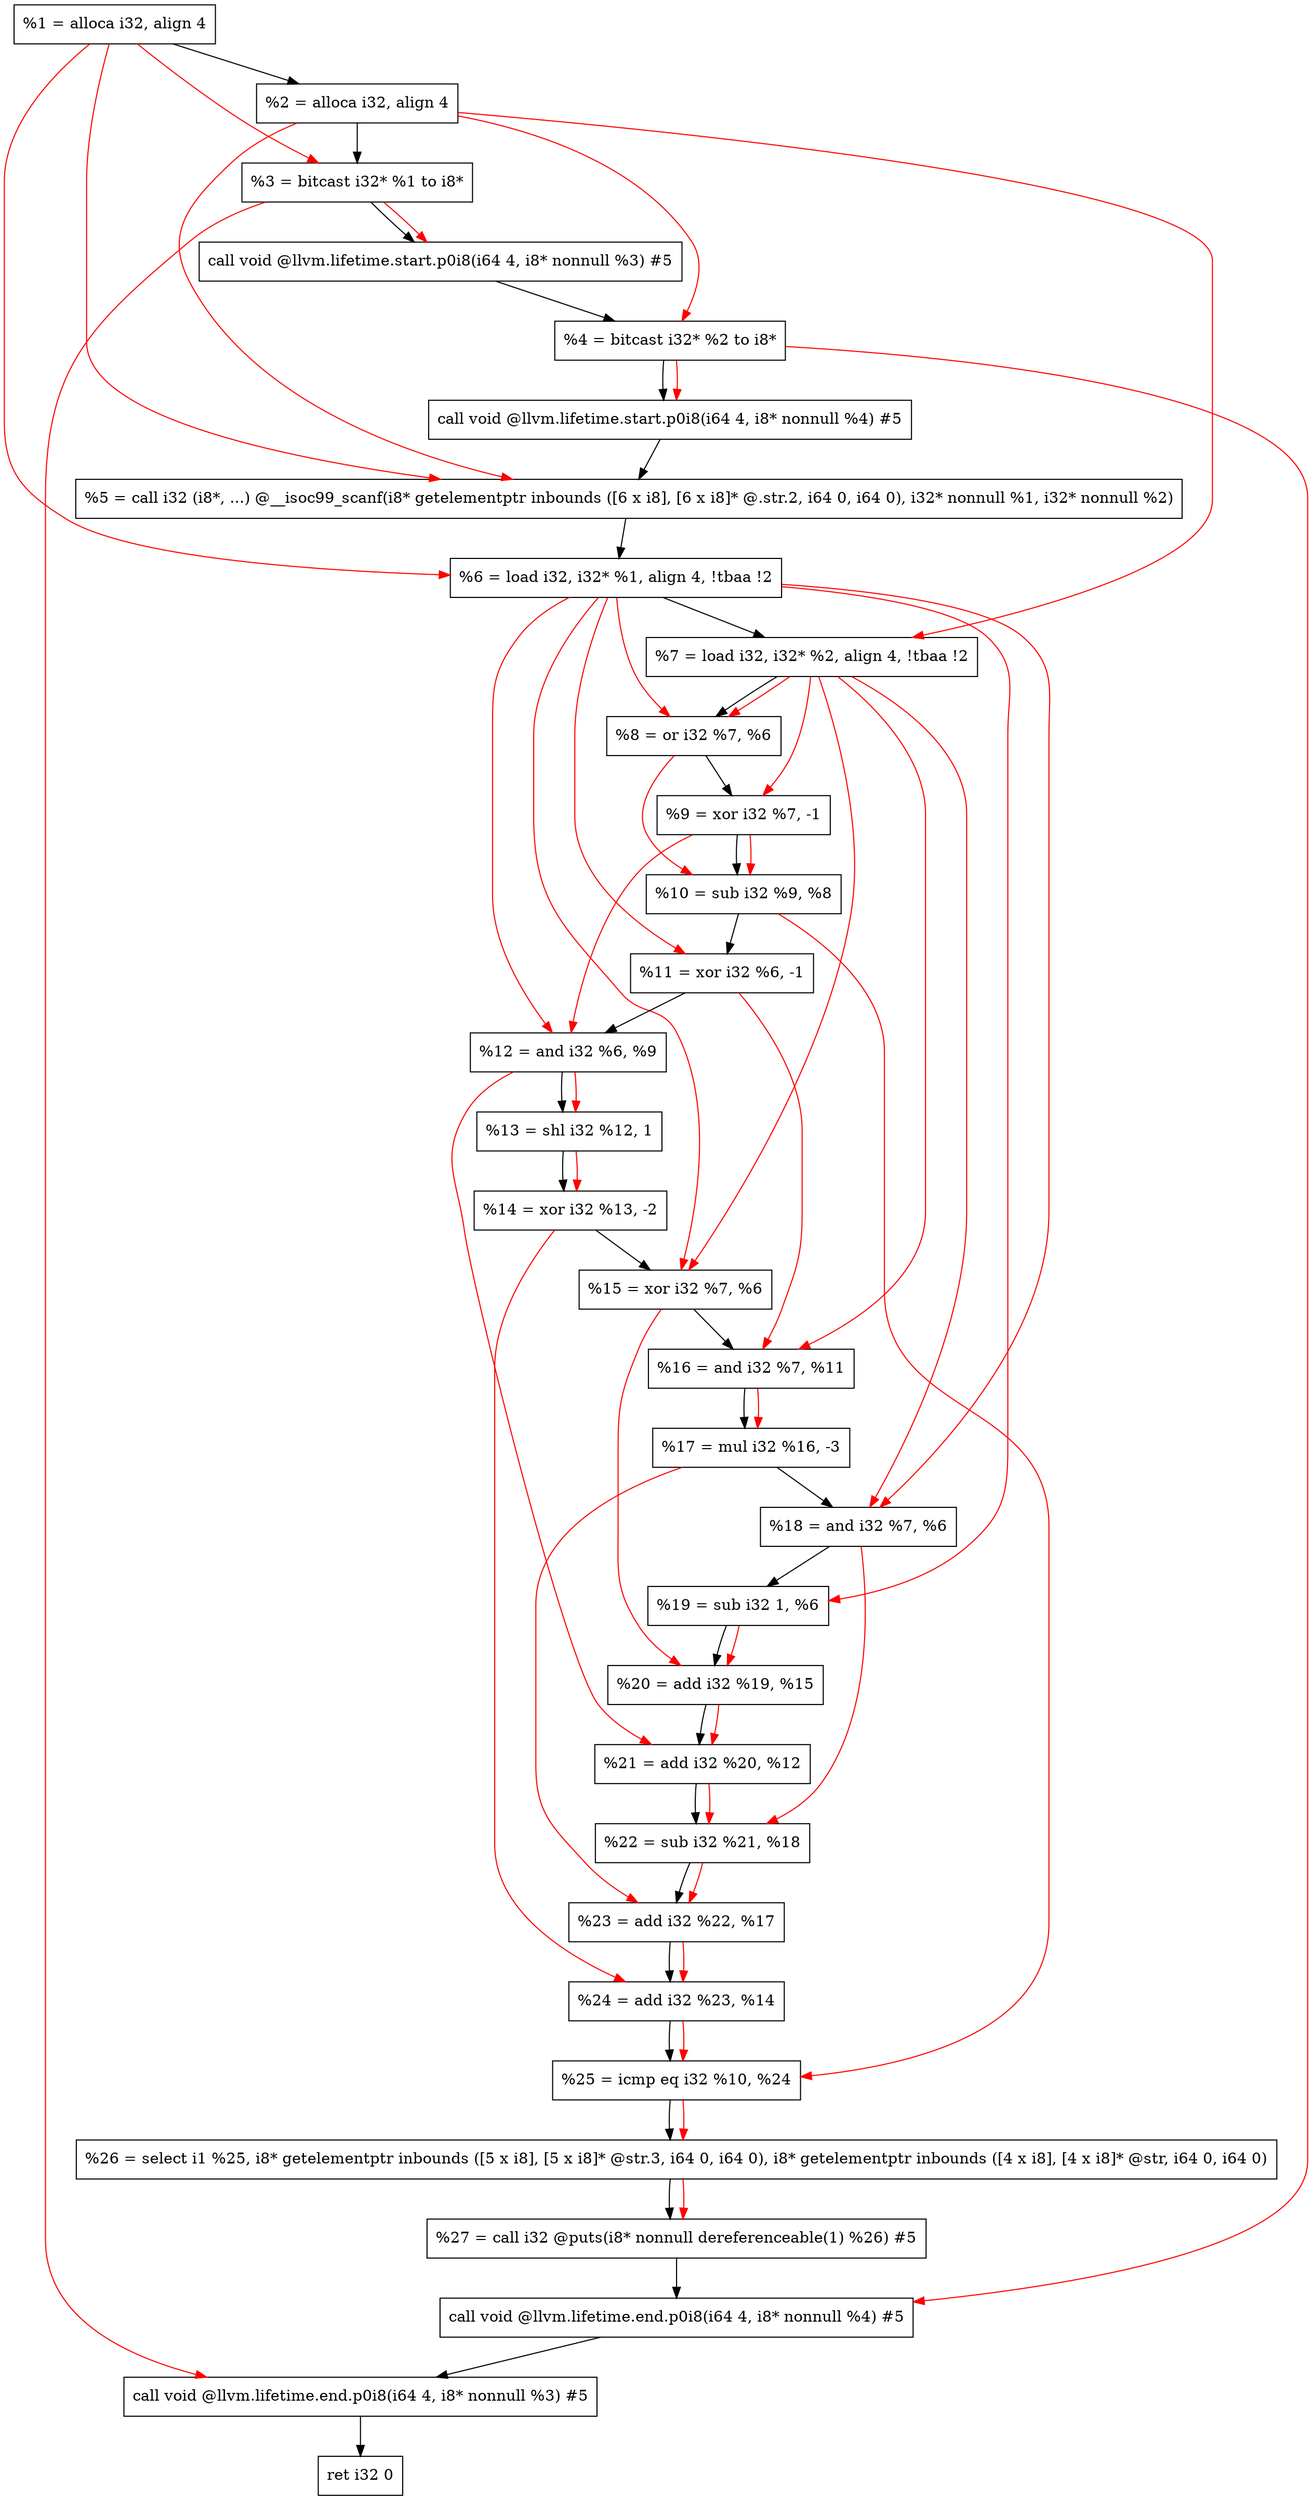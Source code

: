 digraph "DFG for'main' function" {
	Node0x162c938[shape=record, label="  %1 = alloca i32, align 4"];
	Node0x162c9b8[shape=record, label="  %2 = alloca i32, align 4"];
	Node0x162ca48[shape=record, label="  %3 = bitcast i32* %1 to i8*"];
	Node0x162cea8[shape=record, label="  call void @llvm.lifetime.start.p0i8(i64 4, i8* nonnull %3) #5"];
	Node0x162cf88[shape=record, label="  %4 = bitcast i32* %2 to i8*"];
	Node0x162d0a8[shape=record, label="  call void @llvm.lifetime.start.p0i8(i64 4, i8* nonnull %4) #5"];
	Node0x162d2e0[shape=record, label="  %5 = call i32 (i8*, ...) @__isoc99_scanf(i8* getelementptr inbounds ([6 x i8], [6 x i8]* @.str.2, i64 0, i64 0), i32* nonnull %1, i32* nonnull %2)"];
	Node0x162d398[shape=record, label="  %6 = load i32, i32* %1, align 4, !tbaa !2"];
	Node0x162e308[shape=record, label="  %7 = load i32, i32* %2, align 4, !tbaa !2"];
	Node0x162e990[shape=record, label="  %8 = or i32 %7, %6"];
	Node0x162ea00[shape=record, label="  %9 = xor i32 %7, -1"];
	Node0x162ea70[shape=record, label="  %10 = sub i32 %9, %8"];
	Node0x162eae0[shape=record, label="  %11 = xor i32 %6, -1"];
	Node0x162eb50[shape=record, label="  %12 = and i32 %6, %9"];
	Node0x162ebc0[shape=record, label="  %13 = shl i32 %12, 1"];
	Node0x162ec30[shape=record, label="  %14 = xor i32 %13, -2"];
	Node0x162eca0[shape=record, label="  %15 = xor i32 %7, %6"];
	Node0x162ed10[shape=record, label="  %16 = and i32 %7, %11"];
	Node0x162ed80[shape=record, label="  %17 = mul i32 %16, -3"];
	Node0x162edf0[shape=record, label="  %18 = and i32 %7, %6"];
	Node0x162ee60[shape=record, label="  %19 = sub i32 1, %6"];
	Node0x162eed0[shape=record, label="  %20 = add i32 %19, %15"];
	Node0x162ef40[shape=record, label="  %21 = add i32 %20, %12"];
	Node0x162efb0[shape=record, label="  %22 = sub i32 %21, %18"];
	Node0x162f020[shape=record, label="  %23 = add i32 %22, %17"];
	Node0x162f090[shape=record, label="  %24 = add i32 %23, %14"];
	Node0x162f100[shape=record, label="  %25 = icmp eq i32 %10, %24"];
	Node0x15cd9d8[shape=record, label="  %26 = select i1 %25, i8* getelementptr inbounds ([5 x i8], [5 x i8]* @str.3, i64 0, i64 0), i8* getelementptr inbounds ([4 x i8], [4 x i8]* @str, i64 0, i64 0)"];
	Node0x162f190[shape=record, label="  %27 = call i32 @puts(i8* nonnull dereferenceable(1) %26) #5"];
	Node0x162f3e8[shape=record, label="  call void @llvm.lifetime.end.p0i8(i64 4, i8* nonnull %4) #5"];
	Node0x162f548[shape=record, label="  call void @llvm.lifetime.end.p0i8(i64 4, i8* nonnull %3) #5"];
	Node0x162f608[shape=record, label="  ret i32 0"];
	Node0x162c938 -> Node0x162c9b8;
	Node0x162c9b8 -> Node0x162ca48;
	Node0x162ca48 -> Node0x162cea8;
	Node0x162cea8 -> Node0x162cf88;
	Node0x162cf88 -> Node0x162d0a8;
	Node0x162d0a8 -> Node0x162d2e0;
	Node0x162d2e0 -> Node0x162d398;
	Node0x162d398 -> Node0x162e308;
	Node0x162e308 -> Node0x162e990;
	Node0x162e990 -> Node0x162ea00;
	Node0x162ea00 -> Node0x162ea70;
	Node0x162ea70 -> Node0x162eae0;
	Node0x162eae0 -> Node0x162eb50;
	Node0x162eb50 -> Node0x162ebc0;
	Node0x162ebc0 -> Node0x162ec30;
	Node0x162ec30 -> Node0x162eca0;
	Node0x162eca0 -> Node0x162ed10;
	Node0x162ed10 -> Node0x162ed80;
	Node0x162ed80 -> Node0x162edf0;
	Node0x162edf0 -> Node0x162ee60;
	Node0x162ee60 -> Node0x162eed0;
	Node0x162eed0 -> Node0x162ef40;
	Node0x162ef40 -> Node0x162efb0;
	Node0x162efb0 -> Node0x162f020;
	Node0x162f020 -> Node0x162f090;
	Node0x162f090 -> Node0x162f100;
	Node0x162f100 -> Node0x15cd9d8;
	Node0x15cd9d8 -> Node0x162f190;
	Node0x162f190 -> Node0x162f3e8;
	Node0x162f3e8 -> Node0x162f548;
	Node0x162f548 -> Node0x162f608;
edge [color=red]
	Node0x162c938 -> Node0x162ca48;
	Node0x162ca48 -> Node0x162cea8;
	Node0x162c9b8 -> Node0x162cf88;
	Node0x162cf88 -> Node0x162d0a8;
	Node0x162c938 -> Node0x162d2e0;
	Node0x162c9b8 -> Node0x162d2e0;
	Node0x162c938 -> Node0x162d398;
	Node0x162c9b8 -> Node0x162e308;
	Node0x162e308 -> Node0x162e990;
	Node0x162d398 -> Node0x162e990;
	Node0x162e308 -> Node0x162ea00;
	Node0x162ea00 -> Node0x162ea70;
	Node0x162e990 -> Node0x162ea70;
	Node0x162d398 -> Node0x162eae0;
	Node0x162d398 -> Node0x162eb50;
	Node0x162ea00 -> Node0x162eb50;
	Node0x162eb50 -> Node0x162ebc0;
	Node0x162ebc0 -> Node0x162ec30;
	Node0x162e308 -> Node0x162eca0;
	Node0x162d398 -> Node0x162eca0;
	Node0x162e308 -> Node0x162ed10;
	Node0x162eae0 -> Node0x162ed10;
	Node0x162ed10 -> Node0x162ed80;
	Node0x162e308 -> Node0x162edf0;
	Node0x162d398 -> Node0x162edf0;
	Node0x162d398 -> Node0x162ee60;
	Node0x162ee60 -> Node0x162eed0;
	Node0x162eca0 -> Node0x162eed0;
	Node0x162eed0 -> Node0x162ef40;
	Node0x162eb50 -> Node0x162ef40;
	Node0x162ef40 -> Node0x162efb0;
	Node0x162edf0 -> Node0x162efb0;
	Node0x162efb0 -> Node0x162f020;
	Node0x162ed80 -> Node0x162f020;
	Node0x162f020 -> Node0x162f090;
	Node0x162ec30 -> Node0x162f090;
	Node0x162ea70 -> Node0x162f100;
	Node0x162f090 -> Node0x162f100;
	Node0x162f100 -> Node0x15cd9d8;
	Node0x15cd9d8 -> Node0x162f190;
	Node0x162cf88 -> Node0x162f3e8;
	Node0x162ca48 -> Node0x162f548;
}
